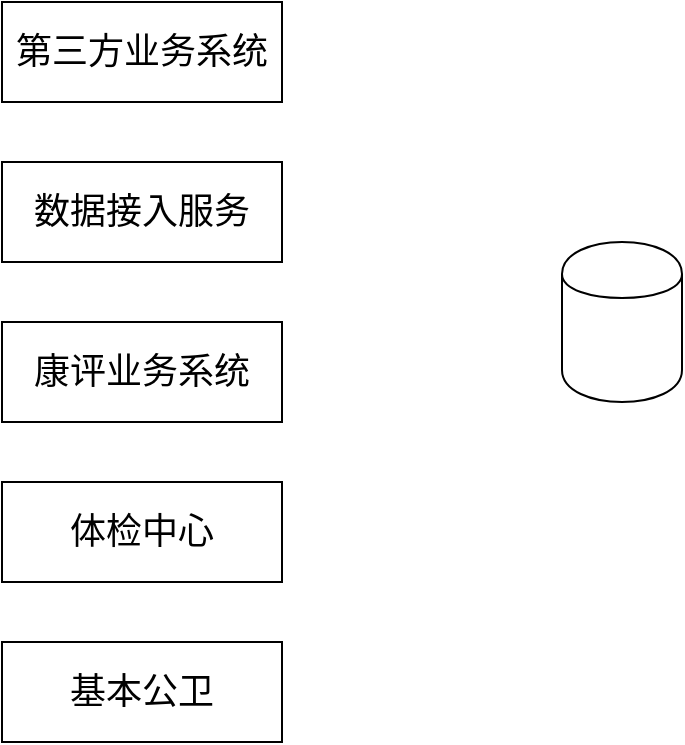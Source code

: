 <mxfile version="12.3.6" type="github" pages="5"><diagram id="-Ed-fyJo-6_obvyvuYrK" name="Page-1"><mxGraphModel dx="1024" dy="566" grid="1" gridSize="10" guides="1" tooltips="1" connect="1" arrows="1" fold="1" page="1" pageScale="1" pageWidth="827" pageHeight="1169" math="0" shadow="0"><root><mxCell id="0"/><mxCell id="1" parent="0"/><mxCell id="4LVrT2hySSwucOR_omyL-1" value="第三方业务系统" style="rounded=0;whiteSpace=wrap;html=1;fontSize=18;" vertex="1" parent="1"><mxGeometry x="40" y="120" width="140" height="50" as="geometry"/></mxCell><mxCell id="4LVrT2hySSwucOR_omyL-2" value="数据接入服务" style="rounded=0;whiteSpace=wrap;html=1;fontSize=18;" vertex="1" parent="1"><mxGeometry x="40" y="200" width="140" height="50" as="geometry"/></mxCell><mxCell id="4LVrT2hySSwucOR_omyL-3" value="体检中心" style="rounded=0;whiteSpace=wrap;html=1;fontSize=18;" vertex="1" parent="1"><mxGeometry x="40" y="360" width="140" height="50" as="geometry"/></mxCell><mxCell id="4LVrT2hySSwucOR_omyL-4" value="基本公卫" style="rounded=0;whiteSpace=wrap;html=1;fontSize=18;" vertex="1" parent="1"><mxGeometry x="40" y="440" width="140" height="50" as="geometry"/></mxCell><mxCell id="4LVrT2hySSwucOR_omyL-5" value="康评业务系统" style="rounded=0;whiteSpace=wrap;html=1;fontSize=18;" vertex="1" parent="1"><mxGeometry x="40" y="280" width="140" height="50" as="geometry"/></mxCell><mxCell id="4LVrT2hySSwucOR_omyL-6" value="" style="shape=cylinder;whiteSpace=wrap;html=1;boundedLbl=1;backgroundOutline=1;fontSize=18;" vertex="1" parent="1"><mxGeometry x="320" y="240" width="60" height="80" as="geometry"/></mxCell></root></mxGraphModel></diagram><diagram id="IFVQSSzUocxd5HV6trmC" name="Page-2"><mxGraphModel dx="1024" dy="566" grid="1" gridSize="10" guides="1" tooltips="1" connect="1" arrows="1" fold="1" page="1" pageScale="1" pageWidth="827" pageHeight="1169" math="0" shadow="0"><root><mxCell id="PWmwcsngq1-4IxCnQkJG-0"/><mxCell id="PWmwcsngq1-4IxCnQkJG-1" parent="PWmwcsngq1-4IxCnQkJG-0"/><mxCell id="PWmwcsngq1-4IxCnQkJG-13" style="edgeStyle=orthogonalEdgeStyle;rounded=0;orthogonalLoop=1;jettySize=auto;html=1;exitX=0.5;exitY=1;exitDx=0;exitDy=0;fontSize=18;" edge="1" parent="PWmwcsngq1-4IxCnQkJG-1" source="PWmwcsngq1-4IxCnQkJG-2" target="PWmwcsngq1-4IxCnQkJG-11"><mxGeometry relative="1" as="geometry"/></mxCell><mxCell id="PWmwcsngq1-4IxCnQkJG-2" value="标准数据结构&lt;br&gt;（数据中心）" style="rounded=0;whiteSpace=wrap;html=1;fontSize=18;" vertex="1" parent="PWmwcsngq1-4IxCnQkJG-1"><mxGeometry x="340" y="160" width="160" height="60" as="geometry"/></mxCell><mxCell id="PWmwcsngq1-4IxCnQkJG-8" style="edgeStyle=orthogonalEdgeStyle;rounded=0;orthogonalLoop=1;jettySize=auto;html=1;exitX=1;exitY=0.5;exitDx=0;exitDy=0;fontSize=18;" edge="1" parent="PWmwcsngq1-4IxCnQkJG-1" source="PWmwcsngq1-4IxCnQkJG-3" target="PWmwcsngq1-4IxCnQkJG-2"><mxGeometry relative="1" as="geometry"/></mxCell><mxCell id="PWmwcsngq1-4IxCnQkJG-3" value="AutoClean" style="rounded=0;whiteSpace=wrap;html=1;fontSize=18;" vertex="1" parent="PWmwcsngq1-4IxCnQkJG-1"><mxGeometry x="120" y="160" width="160" height="60" as="geometry"/></mxCell><mxCell id="PWmwcsngq1-4IxCnQkJG-7" style="edgeStyle=orthogonalEdgeStyle;rounded=0;orthogonalLoop=1;jettySize=auto;html=1;exitX=0.5;exitY=1;exitDx=0;exitDy=0;entryX=0.5;entryY=0;entryDx=0;entryDy=0;fontSize=18;" edge="1" parent="PWmwcsngq1-4IxCnQkJG-1" source="PWmwcsngq1-4IxCnQkJG-4" target="PWmwcsngq1-4IxCnQkJG-3"><mxGeometry relative="1" as="geometry"/></mxCell><mxCell id="PWmwcsngq1-4IxCnQkJG-4" value="第三方来源" style="rounded=0;whiteSpace=wrap;html=1;fontSize=18;" vertex="1" parent="PWmwcsngq1-4IxCnQkJG-1"><mxGeometry x="120" y="60" width="160" height="60" as="geometry"/></mxCell><mxCell id="PWmwcsngq1-4IxCnQkJG-9" style="edgeStyle=orthogonalEdgeStyle;rounded=0;orthogonalLoop=1;jettySize=auto;html=1;exitX=0.5;exitY=1;exitDx=0;exitDy=0;fontSize=18;" edge="1" parent="PWmwcsngq1-4IxCnQkJG-1" source="PWmwcsngq1-4IxCnQkJG-5" target="PWmwcsngq1-4IxCnQkJG-6"><mxGeometry relative="1" as="geometry"/></mxCell><mxCell id="PWmwcsngq1-4IxCnQkJG-5" value="康评业务平台" style="rounded=0;whiteSpace=wrap;html=1;fontSize=18;" vertex="1" parent="PWmwcsngq1-4IxCnQkJG-1"><mxGeometry x="560" y="60" width="160" height="60" as="geometry"/></mxCell><mxCell id="PWmwcsngq1-4IxCnQkJG-10" style="edgeStyle=orthogonalEdgeStyle;rounded=0;orthogonalLoop=1;jettySize=auto;html=1;exitX=0;exitY=0.5;exitDx=0;exitDy=0;fontSize=18;" edge="1" parent="PWmwcsngq1-4IxCnQkJG-1" source="PWmwcsngq1-4IxCnQkJG-6" target="PWmwcsngq1-4IxCnQkJG-2"><mxGeometry relative="1" as="geometry"/></mxCell><mxCell id="PWmwcsngq1-4IxCnQkJG-6" value="业务数据库" style="rounded=0;whiteSpace=wrap;html=1;fontSize=18;" vertex="1" parent="PWmwcsngq1-4IxCnQkJG-1"><mxGeometry x="560" y="160" width="160" height="60" as="geometry"/></mxCell><mxCell id="PWmwcsngq1-4IxCnQkJG-14" style="edgeStyle=orthogonalEdgeStyle;rounded=0;orthogonalLoop=1;jettySize=auto;html=1;exitX=1;exitY=0.5;exitDx=0;exitDy=0;entryX=0.5;entryY=1;entryDx=0;entryDy=0;fontSize=18;" edge="1" parent="PWmwcsngq1-4IxCnQkJG-1" source="PWmwcsngq1-4IxCnQkJG-11" target="PWmwcsngq1-4IxCnQkJG-6"><mxGeometry relative="1" as="geometry"/></mxCell><mxCell id="PWmwcsngq1-4IxCnQkJG-16" style="edgeStyle=orthogonalEdgeStyle;rounded=0;orthogonalLoop=1;jettySize=auto;html=1;exitX=0.5;exitY=1;exitDx=0;exitDy=0;entryX=0;entryY=0.5;entryDx=0;entryDy=0;fontSize=18;" edge="1" parent="PWmwcsngq1-4IxCnQkJG-1" source="PWmwcsngq1-4IxCnQkJG-11" target="PWmwcsngq1-4IxCnQkJG-15"><mxGeometry relative="1" as="geometry"/></mxCell><mxCell id="PWmwcsngq1-4IxCnQkJG-11" value="批量挖掘" style="rounded=0;whiteSpace=wrap;html=1;fontSize=18;" vertex="1" parent="PWmwcsngq1-4IxCnQkJG-1"><mxGeometry x="340" y="280" width="160" height="60" as="geometry"/></mxCell><mxCell id="PWmwcsngq1-4IxCnQkJG-15" value="模型数据库" style="rounded=0;whiteSpace=wrap;html=1;fontSize=18;" vertex="1" parent="PWmwcsngq1-4IxCnQkJG-1"><mxGeometry x="560" y="340" width="160" height="60" as="geometry"/></mxCell><mxCell id="PWmwcsngq1-4IxCnQkJG-20" style="edgeStyle=orthogonalEdgeStyle;rounded=0;orthogonalLoop=1;jettySize=auto;html=1;exitX=1;exitY=0.5;exitDx=0;exitDy=0;fontSize=18;" edge="1" parent="PWmwcsngq1-4IxCnQkJG-1" source="PWmwcsngq1-4IxCnQkJG-18" target="PWmwcsngq1-4IxCnQkJG-19"><mxGeometry relative="1" as="geometry"/></mxCell><mxCell id="PWmwcsngq1-4IxCnQkJG-18" value="评估服务数据" style="rounded=0;whiteSpace=wrap;html=1;fontSize=18;" vertex="1" parent="PWmwcsngq1-4IxCnQkJG-1"><mxGeometry x="120" y="430" width="160" height="60" as="geometry"/></mxCell><mxCell id="PWmwcsngq1-4IxCnQkJG-21" style="edgeStyle=orthogonalEdgeStyle;rounded=0;orthogonalLoop=1;jettySize=auto;html=1;exitX=1;exitY=0.5;exitDx=0;exitDy=0;fontSize=18;" edge="1" parent="PWmwcsngq1-4IxCnQkJG-1" source="PWmwcsngq1-4IxCnQkJG-19" target="PWmwcsngq1-4IxCnQkJG-15"><mxGeometry relative="1" as="geometry"/></mxCell><mxCell id="PWmwcsngq1-4IxCnQkJG-19" value="清洗加工" style="rounded=0;whiteSpace=wrap;html=1;fontSize=18;" vertex="1" parent="PWmwcsngq1-4IxCnQkJG-1"><mxGeometry x="340" y="430" width="160" height="60" as="geometry"/></mxCell></root></mxGraphModel></diagram><diagram id="tRk0hm7bFmNUdJkwtbDa" name="Page-3"><mxGraphModel dx="1024" dy="566" grid="1" gridSize="10" guides="1" tooltips="1" connect="1" arrows="1" fold="1" page="1" pageScale="1" pageWidth="827" pageHeight="1169" math="0" shadow="0"><root><mxCell id="yWZqW9AX1dC3WpF1Okz7-0"/><mxCell id="yWZqW9AX1dC3WpF1Okz7-1" parent="yWZqW9AX1dC3WpF1Okz7-0"/><mxCell id="yWZqW9AX1dC3WpF1Okz7-2" value="" style="rounded=0;whiteSpace=wrap;html=1;fontSize=18;" vertex="1" parent="yWZqW9AX1dC3WpF1Okz7-1"><mxGeometry x="580" y="80" width="220" height="440" as="geometry"/></mxCell><mxCell id="yWZqW9AX1dC3WpF1Okz7-3" value="" style="rounded=0;whiteSpace=wrap;html=1;fontSize=18;" vertex="1" parent="yWZqW9AX1dC3WpF1Okz7-1"><mxGeometry x="300" y="80" width="240" height="440" as="geometry"/></mxCell><mxCell id="yWZqW9AX1dC3WpF1Okz7-4" value="" style="rounded=0;whiteSpace=wrap;html=1;fontSize=18;" vertex="1" parent="yWZqW9AX1dC3WpF1Okz7-1"><mxGeometry x="40" y="80" width="220" height="440" as="geometry"/></mxCell><mxCell id="yWZqW9AX1dC3WpF1Okz7-5" value="" style="rounded=0;whiteSpace=wrap;html=1;fontSize=18;" vertex="1" parent="yWZqW9AX1dC3WpF1Okz7-1"><mxGeometry x="600" y="90" width="190" height="170" as="geometry"/></mxCell><mxCell id="yWZqW9AX1dC3WpF1Okz7-6" value="" style="rounded=0;whiteSpace=wrap;html=1;fontSize=18;" vertex="1" parent="yWZqW9AX1dC3WpF1Okz7-1"><mxGeometry x="600" y="320" width="190" height="170" as="geometry"/></mxCell><mxCell id="yWZqW9AX1dC3WpF1Okz7-7" value="康评业务" style="text;html=1;align=center;verticalAlign=middle;resizable=0;points=[];;autosize=1;fontSize=18;" vertex="1" parent="yWZqW9AX1dC3WpF1Okz7-1"><mxGeometry x="580" y="50" width="90" height="30" as="geometry"/></mxCell><mxCell id="yWZqW9AX1dC3WpF1Okz7-8" value="数据中心" style="text;html=1;align=center;verticalAlign=middle;resizable=0;points=[];;autosize=1;fontSize=18;" vertex="1" parent="yWZqW9AX1dC3WpF1Okz7-1"><mxGeometry x="300" y="50" width="90" height="30" as="geometry"/></mxCell><mxCell id="yWZqW9AX1dC3WpF1Okz7-10" value="" style="rounded=0;whiteSpace=wrap;html=1;fontSize=18;" vertex="1" parent="yWZqW9AX1dC3WpF1Okz7-1"><mxGeometry x="610" y="100" width="170" height="30" as="geometry"/></mxCell></root></mxGraphModel></diagram><diagram id="SW_8x58f9WEOBRVVYMZk" name="Page-4"><mxGraphModel dx="1024" dy="566" grid="1" gridSize="10" guides="1" tooltips="1" connect="1" arrows="1" fold="1" page="1" pageScale="1" pageWidth="827" pageHeight="1169" math="0" shadow="0"><root><mxCell id="DHmUWDRNqFOrM9JKPvE5-0"/><mxCell id="DHmUWDRNqFOrM9JKPvE5-1" parent="DHmUWDRNqFOrM9JKPvE5-0"/><mxCell id="DHmUWDRNqFOrM9JKPvE5-2" value="" style="rounded=1;whiteSpace=wrap;html=1;fontSize=18;fillColor=#f8cecc;strokeColor=#b85450;" vertex="1" parent="DHmUWDRNqFOrM9JKPvE5-1"><mxGeometry x="270" y="250" width="300" height="180" as="geometry"/></mxCell><mxCell id="DHmUWDRNqFOrM9JKPvE5-3" value="数据清洗" style="rounded=0;whiteSpace=wrap;html=1;fontSize=18;fillColor=#dae8fc;strokeColor=#6c8ebf;" vertex="1" parent="DHmUWDRNqFOrM9JKPvE5-1"><mxGeometry x="285" y="270" width="120" height="60" as="geometry"/></mxCell><mxCell id="DHmUWDRNqFOrM9JKPvE5-4" value="资源目录" style="rounded=0;whiteSpace=wrap;html=1;fontSize=18;fillColor=#d5e8d4;strokeColor=#82b366;" vertex="1" parent="DHmUWDRNqFOrM9JKPvE5-1"><mxGeometry x="435" y="270" width="120" height="60" as="geometry"/></mxCell><mxCell id="DHmUWDRNqFOrM9JKPvE5-5" value="数据接入" style="rounded=0;whiteSpace=wrap;html=1;fontSize=18;fillColor=#fff2cc;strokeColor=#d6b656;" vertex="1" parent="DHmUWDRNqFOrM9JKPvE5-1"><mxGeometry x="285" y="350" width="120" height="60" as="geometry"/></mxCell><mxCell id="DHmUWDRNqFOrM9JKPvE5-6" value="数据检索" style="rounded=0;whiteSpace=wrap;html=1;fontSize=18;fillColor=#e1d5e7;strokeColor=#9673a6;" vertex="1" parent="DHmUWDRNqFOrM9JKPvE5-1"><mxGeometry x="435" y="350" width="120" height="60" as="geometry"/></mxCell><mxCell id="DHmUWDRNqFOrM9JKPvE5-8" value="" style="rounded=1;whiteSpace=wrap;html=1;fontSize=18;fillColor=#dae8fc;strokeColor=#6c8ebf;" vertex="1" parent="DHmUWDRNqFOrM9JKPvE5-1"><mxGeometry x="30" y="90" width="240" height="160" as="geometry"/></mxCell><mxCell id="DHmUWDRNqFOrM9JKPvE5-9" value="" style="rounded=1;whiteSpace=wrap;html=1;fontSize=18;fillColor=#d5e8d4;strokeColor=#82b366;" vertex="1" parent="DHmUWDRNqFOrM9JKPvE5-1"><mxGeometry x="570" y="90" width="240" height="160" as="geometry"/></mxCell><mxCell id="DHmUWDRNqFOrM9JKPvE5-10" value="" style="rounded=1;whiteSpace=wrap;html=1;fontSize=18;fillColor=#fff2cc;strokeColor=#d6b656;" vertex="1" parent="DHmUWDRNqFOrM9JKPvE5-1"><mxGeometry x="40" y="430" width="240" height="160" as="geometry"/></mxCell><mxCell id="DHmUWDRNqFOrM9JKPvE5-11" value="" style="rounded=1;whiteSpace=wrap;html=1;fontSize=18;fillColor=#e1d5e7;strokeColor=#9673a6;" vertex="1" parent="DHmUWDRNqFOrM9JKPvE5-1"><mxGeometry x="560" y="430" width="240" height="160" as="geometry"/></mxCell><mxCell id="DHmUWDRNqFOrM9JKPvE5-12" value="模型数据计算" style="rounded=0;whiteSpace=wrap;html=1;fontSize=18;fillColor=#dae8fc;strokeColor=#6c8ebf;" vertex="1" parent="DHmUWDRNqFOrM9JKPvE5-1"><mxGeometry x="50" y="110" width="120" height="40" as="geometry"/></mxCell><mxCell id="DHmUWDRNqFOrM9JKPvE5-13" value="业务数据结构" style="rounded=0;whiteSpace=wrap;html=1;fontSize=18;fillColor=#d5e8d4;strokeColor=#82b366;" vertex="1" parent="DHmUWDRNqFOrM9JKPvE5-1"><mxGeometry x="580" y="110" width="130" height="40" as="geometry"/></mxCell></root></mxGraphModel></diagram><diagram id="DQcFJpSmVr1rgMOM8ANy" name="Page-5"><mxGraphModel dx="1024" dy="566" grid="1" gridSize="10" guides="1" tooltips="1" connect="1" arrows="1" fold="1" page="1" pageScale="1" pageWidth="827" pageHeight="1169" math="0" shadow="0"><root><mxCell id="SrytMfh9fLD5juQF5gtK-0"/><mxCell id="SrytMfh9fLD5juQF5gtK-1" parent="SrytMfh9fLD5juQF5gtK-0"/><mxCell id="SrytMfh9fLD5juQF5gtK-21" style="edgeStyle=orthogonalEdgeStyle;rounded=0;orthogonalLoop=1;jettySize=auto;html=1;exitX=0.107;exitY=-0.037;exitDx=0;exitDy=0;entryX=0.5;entryY=1;entryDx=0;entryDy=0;fontSize=18;exitPerimeter=0;" edge="1" parent="SrytMfh9fLD5juQF5gtK-1" source="SrytMfh9fLD5juQF5gtK-17" target="SrytMfh9fLD5juQF5gtK-2"><mxGeometry relative="1" as="geometry"/></mxCell><mxCell id="SrytMfh9fLD5juQF5gtK-2" value="" style="rounded=0;whiteSpace=wrap;html=1;fontSize=18;" vertex="1" parent="SrytMfh9fLD5juQF5gtK-1"><mxGeometry x="30" y="160" width="170" height="380" as="geometry"/></mxCell><mxCell id="SrytMfh9fLD5juQF5gtK-18" style="edgeStyle=orthogonalEdgeStyle;rounded=0;orthogonalLoop=1;jettySize=auto;html=1;exitX=0.75;exitY=0;exitDx=0;exitDy=0;entryX=0.75;entryY=1;entryDx=0;entryDy=0;fontSize=18;" edge="1" parent="SrytMfh9fLD5juQF5gtK-1" source="SrytMfh9fLD5juQF5gtK-3" target="SrytMfh9fLD5juQF5gtK-4"><mxGeometry relative="1" as="geometry"/></mxCell><mxCell id="SrytMfh9fLD5juQF5gtK-3" value="" style="rounded=0;whiteSpace=wrap;html=1;fontSize=18;" vertex="1" parent="SrytMfh9fLD5juQF5gtK-1"><mxGeometry x="240" y="380" width="560" height="160" as="geometry"/></mxCell><mxCell id="SrytMfh9fLD5juQF5gtK-19" style="edgeStyle=orthogonalEdgeStyle;rounded=0;orthogonalLoop=1;jettySize=auto;html=1;exitX=0.25;exitY=1;exitDx=0;exitDy=0;entryX=0.25;entryY=0;entryDx=0;entryDy=0;fontSize=18;" edge="1" parent="SrytMfh9fLD5juQF5gtK-1" source="SrytMfh9fLD5juQF5gtK-4" target="SrytMfh9fLD5juQF5gtK-3"><mxGeometry relative="1" as="geometry"/></mxCell><mxCell id="SrytMfh9fLD5juQF5gtK-24" value="" style="edgeStyle=orthogonalEdgeStyle;rounded=0;orthogonalLoop=1;jettySize=auto;html=1;fontSize=18;entryX=1;entryY=0.25;entryDx=0;entryDy=0;" edge="1" parent="SrytMfh9fLD5juQF5gtK-1" source="SrytMfh9fLD5juQF5gtK-4" target="SrytMfh9fLD5juQF5gtK-2"><mxGeometry relative="1" as="geometry"/></mxCell><mxCell id="SrytMfh9fLD5juQF5gtK-4" value="" style="rounded=0;whiteSpace=wrap;html=1;fontSize=18;" vertex="1" parent="SrytMfh9fLD5juQF5gtK-1"><mxGeometry x="240" y="160" width="560" height="180" as="geometry"/></mxCell><mxCell id="SrytMfh9fLD5juQF5gtK-22" style="edgeStyle=orthogonalEdgeStyle;rounded=0;orthogonalLoop=1;jettySize=auto;html=1;exitX=0.5;exitY=1;exitDx=0;exitDy=0;entryX=0.314;entryY=-0.019;entryDx=0;entryDy=0;entryPerimeter=0;fontSize=18;" edge="1" parent="SrytMfh9fLD5juQF5gtK-1" source="SrytMfh9fLD5juQF5gtK-5" target="SrytMfh9fLD5juQF5gtK-4"><mxGeometry relative="1" as="geometry"/></mxCell><mxCell id="SrytMfh9fLD5juQF5gtK-5" value="" style="rounded=0;whiteSpace=wrap;html=1;fontSize=18;" vertex="1" parent="SrytMfh9fLD5juQF5gtK-1"><mxGeometry x="30" y="20" width="770" height="100" as="geometry"/></mxCell><mxCell id="SrytMfh9fLD5juQF5gtK-6" value="ETL数据接入服务" style="text;html=1;strokeColor=none;fillColor=none;align=center;verticalAlign=middle;whiteSpace=wrap;rounded=0;fontSize=18;" vertex="1" parent="SrytMfh9fLD5juQF5gtK-1"><mxGeometry x="30" y="160" width="160" height="20" as="geometry"/></mxCell><mxCell id="SrytMfh9fLD5juQF5gtK-7" value="数据中台" style="text;html=1;strokeColor=none;fillColor=none;align=center;verticalAlign=middle;whiteSpace=wrap;rounded=0;fontSize=18;" vertex="1" parent="SrytMfh9fLD5juQF5gtK-1"><mxGeometry x="240" y="380" width="90" height="20" as="geometry"/></mxCell><mxCell id="SrytMfh9fLD5juQF5gtK-8" value="业务中台" style="text;html=1;strokeColor=none;fillColor=none;align=center;verticalAlign=middle;whiteSpace=wrap;rounded=0;fontSize=18;" vertex="1" parent="SrytMfh9fLD5juQF5gtK-1"><mxGeometry x="240" y="160" width="90" height="20" as="geometry"/></mxCell><mxCell id="SrytMfh9fLD5juQF5gtK-9" value="客户端及本地部署" style="text;html=1;strokeColor=none;fillColor=none;align=center;verticalAlign=middle;whiteSpace=wrap;rounded=0;fontSize=18;" vertex="1" parent="SrytMfh9fLD5juQF5gtK-1"><mxGeometry x="30" y="20" width="160" height="20" as="geometry"/></mxCell><mxCell id="SrytMfh9fLD5juQF5gtK-10" value="1级：&lt;br&gt;多源异构" style="rounded=0;whiteSpace=wrap;html=1;fontSize=18;" vertex="1" parent="SrytMfh9fLD5juQF5gtK-1"><mxGeometry x="255" y="410" width="120" height="120" as="geometry"/></mxCell><mxCell id="SrytMfh9fLD5juQF5gtK-11" value="2级：&lt;br&gt;自动清洗" style="rounded=0;whiteSpace=wrap;html=1;fontSize=18;" vertex="1" parent="SrytMfh9fLD5juQF5gtK-1"><mxGeometry x="390" y="410" width="120" height="120" as="geometry"/></mxCell><mxCell id="SrytMfh9fLD5juQF5gtK-12" value="3级：&lt;br&gt;数据挖掘" style="rounded=0;whiteSpace=wrap;html=1;fontSize=18;" vertex="1" parent="SrytMfh9fLD5juQF5gtK-1"><mxGeometry x="525" y="410" width="120" height="120" as="geometry"/></mxCell><mxCell id="SrytMfh9fLD5juQF5gtK-13" value="4级：&lt;br&gt;应用提供" style="rounded=0;whiteSpace=wrap;html=1;fontSize=18;" vertex="1" parent="SrytMfh9fLD5juQF5gtK-1"><mxGeometry x="665" y="410" width="120" height="120" as="geometry"/></mxCell><mxCell id="SrytMfh9fLD5juQF5gtK-14" value="" style="rounded=0;whiteSpace=wrap;html=1;fontSize=18;" vertex="1" parent="SrytMfh9fLD5juQF5gtK-1"><mxGeometry x="270" y="190" width="240" height="130" as="geometry"/></mxCell><mxCell id="SrytMfh9fLD5juQF5gtK-15" value="" style="rounded=0;whiteSpace=wrap;html=1;fontSize=18;" vertex="1" parent="SrytMfh9fLD5juQF5gtK-1"><mxGeometry x="540" y="190" width="240" height="130" as="geometry"/></mxCell><mxCell id="SrytMfh9fLD5juQF5gtK-20" style="edgeStyle=orthogonalEdgeStyle;rounded=0;orthogonalLoop=1;jettySize=auto;html=1;exitX=0.305;exitY=1.019;exitDx=0;exitDy=0;entryX=0.5;entryY=0;entryDx=0;entryDy=0;fontSize=18;exitPerimeter=0;" edge="1" parent="SrytMfh9fLD5juQF5gtK-1" source="SrytMfh9fLD5juQF5gtK-3" target="SrytMfh9fLD5juQF5gtK-17"><mxGeometry relative="1" as="geometry"/></mxCell><mxCell id="SrytMfh9fLD5juQF5gtK-17" value="大数据平台提供数据分析研究，以数据驱动的方式持续交付新的功能点" style="rounded=0;whiteSpace=wrap;html=1;fontSize=18;" vertex="1" parent="SrytMfh9fLD5juQF5gtK-1"><mxGeometry x="30" y="580" width="770" height="70" as="geometry"/></mxCell></root></mxGraphModel></diagram></mxfile>
